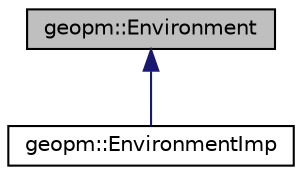 digraph "geopm::Environment"
{
 // LATEX_PDF_SIZE
  edge [fontname="Helvetica",fontsize="10",labelfontname="Helvetica",labelfontsize="10"];
  node [fontname="Helvetica",fontsize="10",shape=record];
  Node1 [label="geopm::Environment",height=0.2,width=0.4,color="black", fillcolor="grey75", style="filled", fontcolor="black",tooltip="Environment class encapsulates all functionality related to dealing with runtime environment variable..."];
  Node1 -> Node2 [dir="back",color="midnightblue",fontsize="10",style="solid",fontname="Helvetica"];
  Node2 [label="geopm::EnvironmentImp",height=0.2,width=0.4,color="black", fillcolor="white", style="filled",URL="$classgeopm_1_1_environment_imp.html",tooltip=" "];
}
